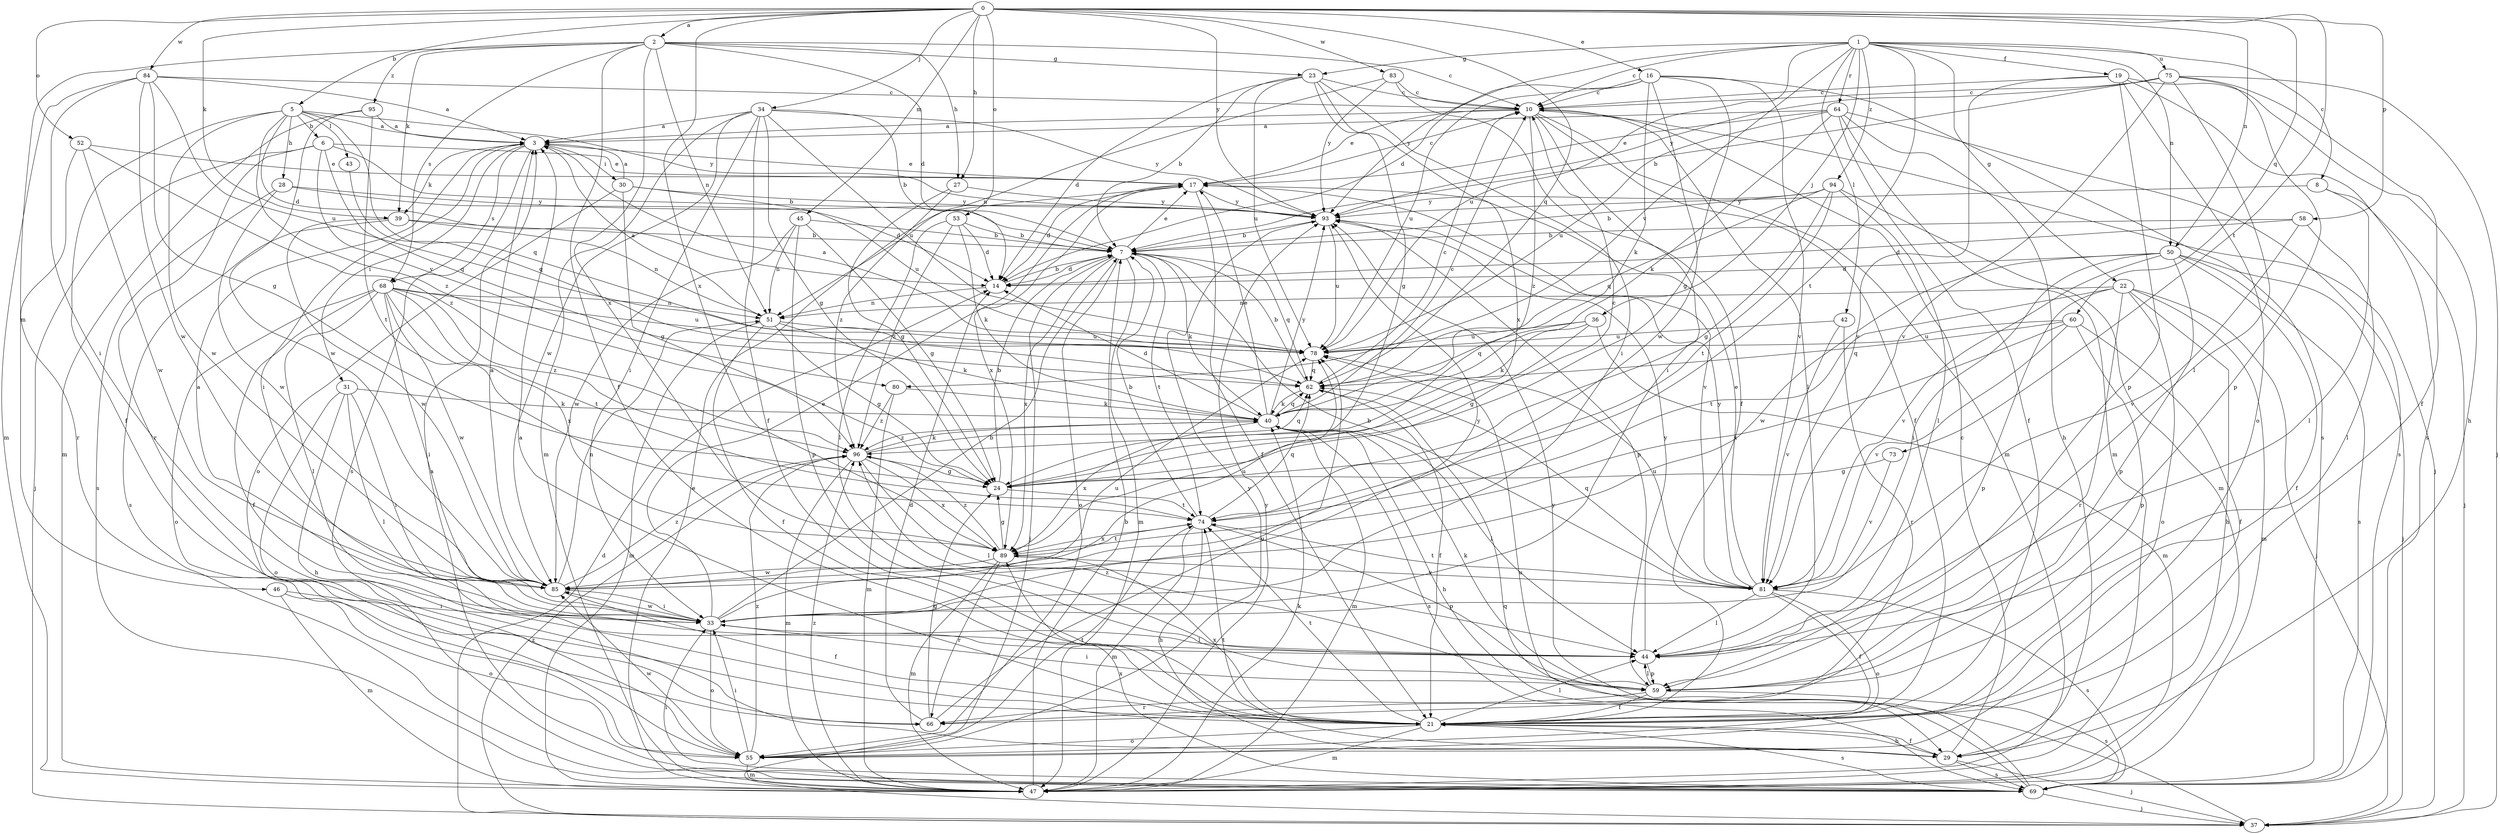 strict digraph  {
0;
1;
2;
3;
5;
6;
7;
8;
10;
14;
16;
17;
19;
21;
22;
23;
24;
27;
28;
29;
30;
31;
33;
34;
36;
37;
39;
40;
42;
43;
44;
45;
46;
47;
50;
51;
52;
53;
55;
58;
59;
60;
62;
64;
66;
68;
69;
73;
74;
75;
78;
80;
81;
83;
84;
85;
89;
93;
94;
95;
96;
0 -> 2  [label=a];
0 -> 5  [label=b];
0 -> 16  [label=e];
0 -> 27  [label=h];
0 -> 34  [label=j];
0 -> 39  [label=k];
0 -> 45  [label=m];
0 -> 50  [label=n];
0 -> 52  [label=o];
0 -> 53  [label=o];
0 -> 58  [label=p];
0 -> 60  [label=q];
0 -> 62  [label=q];
0 -> 73  [label=t];
0 -> 83  [label=w];
0 -> 84  [label=w];
0 -> 89  [label=x];
0 -> 93  [label=y];
1 -> 8  [label=c];
1 -> 10  [label=c];
1 -> 14  [label=d];
1 -> 19  [label=f];
1 -> 22  [label=g];
1 -> 23  [label=g];
1 -> 36  [label=j];
1 -> 42  [label=l];
1 -> 50  [label=n];
1 -> 64  [label=r];
1 -> 74  [label=t];
1 -> 75  [label=u];
1 -> 78  [label=u];
1 -> 80  [label=v];
1 -> 94  [label=z];
2 -> 10  [label=c];
2 -> 14  [label=d];
2 -> 21  [label=f];
2 -> 23  [label=g];
2 -> 27  [label=h];
2 -> 39  [label=k];
2 -> 46  [label=m];
2 -> 51  [label=n];
2 -> 68  [label=s];
2 -> 89  [label=x];
2 -> 95  [label=z];
3 -> 17  [label=e];
3 -> 30  [label=i];
3 -> 31  [label=i];
3 -> 33  [label=i];
3 -> 39  [label=k];
3 -> 68  [label=s];
3 -> 69  [label=s];
5 -> 3  [label=a];
5 -> 6  [label=b];
5 -> 14  [label=d];
5 -> 21  [label=f];
5 -> 28  [label=h];
5 -> 43  [label=l];
5 -> 62  [label=q];
5 -> 85  [label=w];
5 -> 93  [label=y];
5 -> 96  [label=z];
6 -> 7  [label=b];
6 -> 17  [label=e];
6 -> 37  [label=j];
6 -> 62  [label=q];
6 -> 66  [label=r];
6 -> 80  [label=v];
7 -> 14  [label=d];
7 -> 17  [label=e];
7 -> 37  [label=j];
7 -> 40  [label=k];
7 -> 47  [label=m];
7 -> 55  [label=o];
7 -> 62  [label=q];
7 -> 74  [label=t];
7 -> 89  [label=x];
8 -> 37  [label=j];
8 -> 44  [label=l];
8 -> 93  [label=y];
10 -> 3  [label=a];
10 -> 17  [label=e];
10 -> 21  [label=f];
10 -> 33  [label=i];
10 -> 37  [label=j];
10 -> 44  [label=l];
10 -> 47  [label=m];
10 -> 96  [label=z];
14 -> 7  [label=b];
14 -> 51  [label=n];
16 -> 10  [label=c];
16 -> 24  [label=g];
16 -> 40  [label=k];
16 -> 69  [label=s];
16 -> 78  [label=u];
16 -> 81  [label=v];
16 -> 85  [label=w];
16 -> 93  [label=y];
17 -> 10  [label=c];
17 -> 14  [label=d];
17 -> 21  [label=f];
17 -> 81  [label=v];
17 -> 89  [label=x];
17 -> 93  [label=y];
19 -> 10  [label=c];
19 -> 29  [label=h];
19 -> 55  [label=o];
19 -> 59  [label=p];
19 -> 69  [label=s];
19 -> 81  [label=v];
21 -> 3  [label=a];
21 -> 29  [label=h];
21 -> 44  [label=l];
21 -> 47  [label=m];
21 -> 55  [label=o];
21 -> 69  [label=s];
21 -> 74  [label=t];
21 -> 89  [label=x];
22 -> 29  [label=h];
22 -> 37  [label=j];
22 -> 47  [label=m];
22 -> 51  [label=n];
22 -> 55  [label=o];
22 -> 59  [label=p];
22 -> 66  [label=r];
22 -> 74  [label=t];
23 -> 7  [label=b];
23 -> 10  [label=c];
23 -> 14  [label=d];
23 -> 24  [label=g];
23 -> 33  [label=i];
23 -> 78  [label=u];
23 -> 89  [label=x];
24 -> 7  [label=b];
24 -> 10  [label=c];
24 -> 74  [label=t];
27 -> 24  [label=g];
27 -> 93  [label=y];
27 -> 96  [label=z];
28 -> 14  [label=d];
28 -> 69  [label=s];
28 -> 85  [label=w];
28 -> 93  [label=y];
29 -> 10  [label=c];
29 -> 21  [label=f];
29 -> 37  [label=j];
29 -> 69  [label=s];
29 -> 74  [label=t];
30 -> 3  [label=a];
30 -> 24  [label=g];
30 -> 55  [label=o];
30 -> 78  [label=u];
30 -> 93  [label=y];
31 -> 29  [label=h];
31 -> 33  [label=i];
31 -> 40  [label=k];
31 -> 44  [label=l];
31 -> 55  [label=o];
33 -> 3  [label=a];
33 -> 7  [label=b];
33 -> 17  [label=e];
33 -> 44  [label=l];
33 -> 55  [label=o];
33 -> 78  [label=u];
33 -> 85  [label=w];
33 -> 93  [label=y];
34 -> 3  [label=a];
34 -> 7  [label=b];
34 -> 21  [label=f];
34 -> 24  [label=g];
34 -> 33  [label=i];
34 -> 47  [label=m];
34 -> 78  [label=u];
34 -> 85  [label=w];
34 -> 93  [label=y];
36 -> 24  [label=g];
36 -> 40  [label=k];
36 -> 47  [label=m];
36 -> 62  [label=q];
36 -> 78  [label=u];
37 -> 14  [label=d];
37 -> 62  [label=q];
37 -> 96  [label=z];
39 -> 7  [label=b];
39 -> 51  [label=n];
39 -> 69  [label=s];
39 -> 85  [label=w];
40 -> 10  [label=c];
40 -> 14  [label=d];
40 -> 17  [label=e];
40 -> 29  [label=h];
40 -> 44  [label=l];
40 -> 47  [label=m];
40 -> 62  [label=q];
40 -> 69  [label=s];
40 -> 89  [label=x];
40 -> 93  [label=y];
40 -> 96  [label=z];
42 -> 66  [label=r];
42 -> 78  [label=u];
42 -> 81  [label=v];
43 -> 62  [label=q];
44 -> 59  [label=p];
44 -> 93  [label=y];
45 -> 7  [label=b];
45 -> 24  [label=g];
45 -> 51  [label=n];
45 -> 59  [label=p];
45 -> 85  [label=w];
46 -> 33  [label=i];
46 -> 47  [label=m];
46 -> 55  [label=o];
47 -> 7  [label=b];
47 -> 17  [label=e];
47 -> 40  [label=k];
47 -> 93  [label=y];
47 -> 96  [label=z];
50 -> 14  [label=d];
50 -> 21  [label=f];
50 -> 33  [label=i];
50 -> 37  [label=j];
50 -> 59  [label=p];
50 -> 69  [label=s];
50 -> 81  [label=v];
50 -> 85  [label=w];
51 -> 3  [label=a];
51 -> 21  [label=f];
51 -> 24  [label=g];
51 -> 40  [label=k];
51 -> 47  [label=m];
51 -> 78  [label=u];
52 -> 17  [label=e];
52 -> 66  [label=r];
52 -> 85  [label=w];
52 -> 96  [label=z];
53 -> 7  [label=b];
53 -> 14  [label=d];
53 -> 40  [label=k];
53 -> 44  [label=l];
53 -> 96  [label=z];
55 -> 33  [label=i];
55 -> 47  [label=m];
55 -> 74  [label=t];
55 -> 85  [label=w];
55 -> 93  [label=y];
55 -> 96  [label=z];
58 -> 7  [label=b];
58 -> 14  [label=d];
58 -> 44  [label=l];
58 -> 81  [label=v];
59 -> 21  [label=f];
59 -> 33  [label=i];
59 -> 40  [label=k];
59 -> 44  [label=l];
59 -> 66  [label=r];
59 -> 69  [label=s];
59 -> 96  [label=z];
60 -> 21  [label=f];
60 -> 59  [label=p];
60 -> 62  [label=q];
60 -> 78  [label=u];
60 -> 81  [label=v];
60 -> 89  [label=x];
62 -> 7  [label=b];
62 -> 10  [label=c];
62 -> 21  [label=f];
62 -> 40  [label=k];
64 -> 3  [label=a];
64 -> 17  [label=e];
64 -> 21  [label=f];
64 -> 29  [label=h];
64 -> 40  [label=k];
64 -> 47  [label=m];
64 -> 69  [label=s];
64 -> 78  [label=u];
66 -> 14  [label=d];
66 -> 24  [label=g];
66 -> 78  [label=u];
68 -> 21  [label=f];
68 -> 33  [label=i];
68 -> 44  [label=l];
68 -> 51  [label=n];
68 -> 55  [label=o];
68 -> 74  [label=t];
68 -> 78  [label=u];
68 -> 85  [label=w];
68 -> 89  [label=x];
68 -> 96  [label=z];
69 -> 3  [label=a];
69 -> 33  [label=i];
69 -> 37  [label=j];
69 -> 78  [label=u];
69 -> 89  [label=x];
69 -> 93  [label=y];
73 -> 24  [label=g];
73 -> 81  [label=v];
74 -> 7  [label=b];
74 -> 29  [label=h];
74 -> 47  [label=m];
74 -> 59  [label=p];
74 -> 62  [label=q];
74 -> 89  [label=x];
75 -> 7  [label=b];
75 -> 10  [label=c];
75 -> 21  [label=f];
75 -> 37  [label=j];
75 -> 44  [label=l];
75 -> 59  [label=p];
75 -> 81  [label=v];
75 -> 93  [label=y];
78 -> 3  [label=a];
78 -> 62  [label=q];
80 -> 40  [label=k];
80 -> 47  [label=m];
80 -> 96  [label=z];
81 -> 7  [label=b];
81 -> 17  [label=e];
81 -> 21  [label=f];
81 -> 44  [label=l];
81 -> 55  [label=o];
81 -> 62  [label=q];
81 -> 69  [label=s];
81 -> 74  [label=t];
81 -> 78  [label=u];
81 -> 93  [label=y];
83 -> 10  [label=c];
83 -> 21  [label=f];
83 -> 51  [label=n];
83 -> 93  [label=y];
84 -> 3  [label=a];
84 -> 10  [label=c];
84 -> 24  [label=g];
84 -> 33  [label=i];
84 -> 47  [label=m];
84 -> 78  [label=u];
84 -> 85  [label=w];
85 -> 3  [label=a];
85 -> 21  [label=f];
85 -> 33  [label=i];
85 -> 51  [label=n];
85 -> 78  [label=u];
85 -> 96  [label=z];
89 -> 24  [label=g];
89 -> 47  [label=m];
89 -> 66  [label=r];
89 -> 74  [label=t];
89 -> 81  [label=v];
89 -> 85  [label=w];
89 -> 96  [label=z];
93 -> 7  [label=b];
93 -> 59  [label=p];
93 -> 78  [label=u];
94 -> 7  [label=b];
94 -> 24  [label=g];
94 -> 44  [label=l];
94 -> 47  [label=m];
94 -> 62  [label=q];
94 -> 74  [label=t];
94 -> 93  [label=y];
95 -> 3  [label=a];
95 -> 47  [label=m];
95 -> 74  [label=t];
95 -> 85  [label=w];
96 -> 24  [label=g];
96 -> 40  [label=k];
96 -> 44  [label=l];
96 -> 47  [label=m];
96 -> 62  [label=q];
96 -> 89  [label=x];
}

